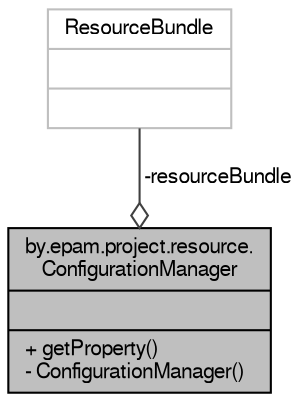 digraph "by.epam.project.resource.ConfigurationManager"
{
  bgcolor="transparent";
  edge [fontname="FreeSans",fontsize="10",labelfontname="FreeSans",labelfontsize="10"];
  node [fontname="FreeSans",fontsize="10",shape=record];
  Node1 [label="{by.epam.project.resource.\lConfigurationManager\n||+ getProperty()\l- ConfigurationManager()\l}",height=0.2,width=0.4,color="black", fillcolor="grey75", style="filled", fontcolor="black"];
  Node2 -> Node1 [color="grey25",fontsize="10",style="solid",label=" -resourceBundle" ,arrowhead="odiamond",fontname="FreeSans"];
  Node2 [label="{ResourceBundle\n||}",height=0.2,width=0.4,color="grey75"];
}
